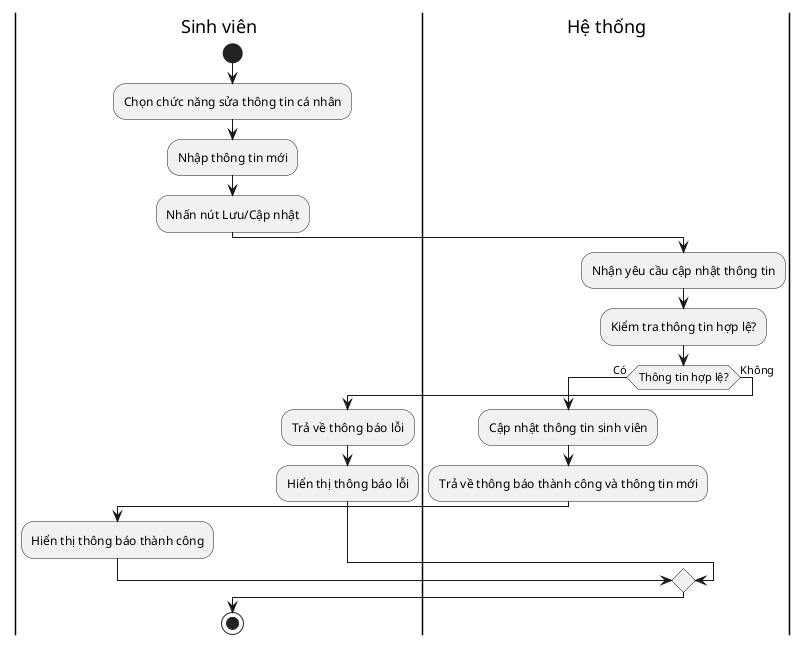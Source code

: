 @startuml
' Activity Diagram: Sửa thông tin cá nhân (Sinh viên)
|Sinh viên|
start
:Chọn chức năng sửa thông tin cá nhân;
:Nhập thông tin mới;
:Nhấn nút Lưu/Cập nhật;
|Hệ thống|
:Nhận yêu cầu cập nhật thông tin;
:Kiểm tra thông tin hợp lệ?;
if (Thông tin hợp lệ?) then (Có)
  :Cập nhật thông tin sinh viên;
  :Trả về thông báo thành công và thông tin mới;
  |Sinh viên|
  :Hiển thị thông báo thành công;
else (Không)
  :Trả về thông báo lỗi;
  |Sinh viên|
  :Hiển thị thông báo lỗi;
endif
stop
@enduml
